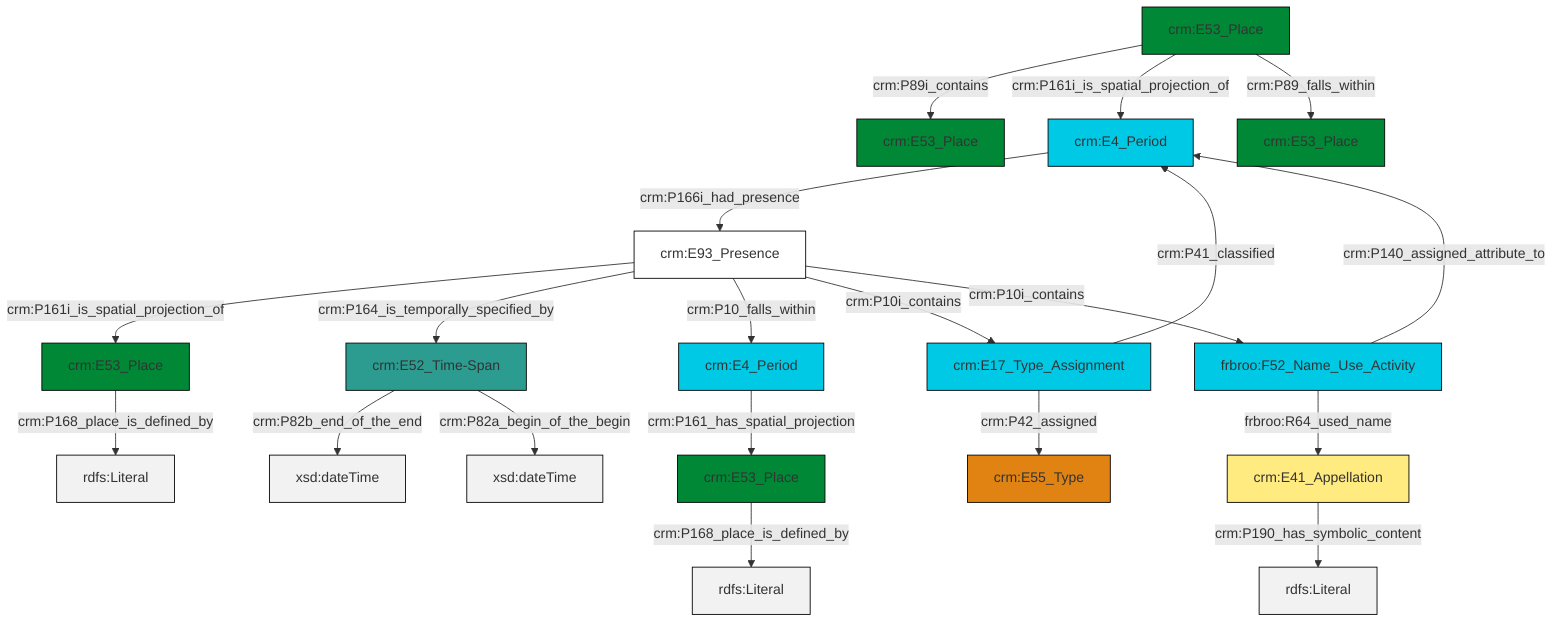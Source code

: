 graph TD
classDef Literal fill:#f2f2f2,stroke:#000000;
classDef CRM_Entity fill:#FFFFFF,stroke:#000000;
classDef Temporal_Entity fill:#00C9E6, stroke:#000000;
classDef Type fill:#E18312, stroke:#000000;
classDef Time-Span fill:#2C9C91, stroke:#000000;
classDef Appellation fill:#FFEB7F, stroke:#000000;
classDef Place fill:#008836, stroke:#000000;
classDef Persistent_Item fill:#B266B2, stroke:#000000;
classDef Conceptual_Object fill:#FFD700, stroke:#000000;
classDef Physical_Thing fill:#D2B48C, stroke:#000000;
classDef Actor fill:#f58aad, stroke:#000000;
classDef PC_Classes fill:#4ce600, stroke:#000000;
classDef Multi fill:#cccccc,stroke:#000000;

2["crm:E93_Presence"]:::CRM_Entity -->|crm:P161i_is_spatial_projection_of| 3["crm:E53_Place"]:::Place
7["crm:E41_Appellation"]:::Appellation -->|crm:P190_has_symbolic_content| 8[rdfs:Literal]:::Literal
2["crm:E93_Presence"]:::CRM_Entity -->|crm:P164_is_temporally_specified_by| 9["crm:E52_Time-Span"]:::Time-Span
14["crm:E53_Place"]:::Place -->|crm:P89i_contains| 12["crm:E53_Place"]:::Place
3["crm:E53_Place"]:::Place -->|crm:P168_place_is_defined_by| 16[rdfs:Literal]:::Literal
14["crm:E53_Place"]:::Place -->|crm:P161i_is_spatial_projection_of| 0["crm:E4_Period"]:::Temporal_Entity
10["crm:E4_Period"]:::Temporal_Entity -->|crm:P161_has_spatial_projection| 19["crm:E53_Place"]:::Place
2["crm:E93_Presence"]:::CRM_Entity -->|crm:P10_falls_within| 10["crm:E4_Period"]:::Temporal_Entity
20["crm:E17_Type_Assignment"]:::Temporal_Entity -->|crm:P42_assigned| 5["crm:E55_Type"]:::Type
22["frbroo:F52_Name_Use_Activity"]:::Temporal_Entity -->|frbroo:R64_used_name| 7["crm:E41_Appellation"]:::Appellation
2["crm:E93_Presence"]:::CRM_Entity -->|crm:P10i_contains| 20["crm:E17_Type_Assignment"]:::Temporal_Entity
0["crm:E4_Period"]:::Temporal_Entity -->|crm:P166i_had_presence| 2["crm:E93_Presence"]:::CRM_Entity
20["crm:E17_Type_Assignment"]:::Temporal_Entity -->|crm:P41_classified| 0["crm:E4_Period"]:::Temporal_Entity
9["crm:E52_Time-Span"]:::Time-Span -->|crm:P82b_end_of_the_end| 23[xsd:dateTime]:::Literal
9["crm:E52_Time-Span"]:::Time-Span -->|crm:P82a_begin_of_the_begin| 24[xsd:dateTime]:::Literal
19["crm:E53_Place"]:::Place -->|crm:P168_place_is_defined_by| 26[rdfs:Literal]:::Literal
2["crm:E93_Presence"]:::CRM_Entity -->|crm:P10i_contains| 22["frbroo:F52_Name_Use_Activity"]:::Temporal_Entity
14["crm:E53_Place"]:::Place -->|crm:P89_falls_within| 17["crm:E53_Place"]:::Place
22["frbroo:F52_Name_Use_Activity"]:::Temporal_Entity -->|crm:P140_assigned_attribute_to| 0["crm:E4_Period"]:::Temporal_Entity